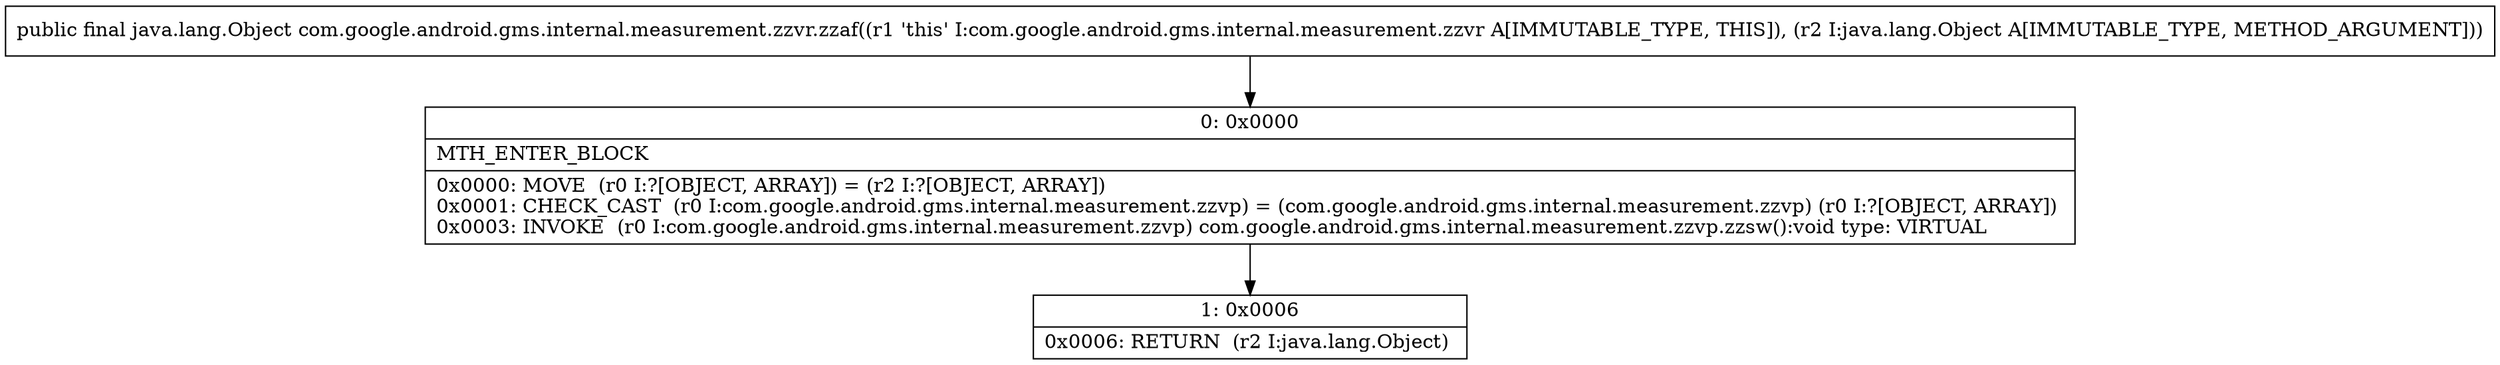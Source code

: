 digraph "CFG forcom.google.android.gms.internal.measurement.zzvr.zzaf(Ljava\/lang\/Object;)Ljava\/lang\/Object;" {
Node_0 [shape=record,label="{0\:\ 0x0000|MTH_ENTER_BLOCK\l|0x0000: MOVE  (r0 I:?[OBJECT, ARRAY]) = (r2 I:?[OBJECT, ARRAY]) \l0x0001: CHECK_CAST  (r0 I:com.google.android.gms.internal.measurement.zzvp) = (com.google.android.gms.internal.measurement.zzvp) (r0 I:?[OBJECT, ARRAY]) \l0x0003: INVOKE  (r0 I:com.google.android.gms.internal.measurement.zzvp) com.google.android.gms.internal.measurement.zzvp.zzsw():void type: VIRTUAL \l}"];
Node_1 [shape=record,label="{1\:\ 0x0006|0x0006: RETURN  (r2 I:java.lang.Object) \l}"];
MethodNode[shape=record,label="{public final java.lang.Object com.google.android.gms.internal.measurement.zzvr.zzaf((r1 'this' I:com.google.android.gms.internal.measurement.zzvr A[IMMUTABLE_TYPE, THIS]), (r2 I:java.lang.Object A[IMMUTABLE_TYPE, METHOD_ARGUMENT])) }"];
MethodNode -> Node_0;
Node_0 -> Node_1;
}

